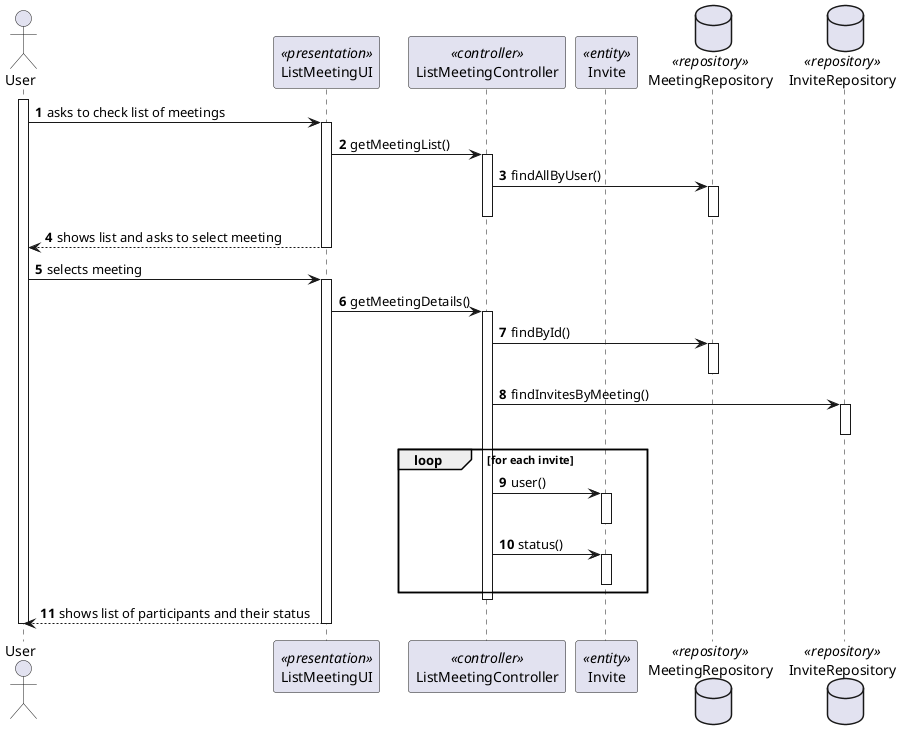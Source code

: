 @startuml US4004_SD
autonumber

actor "User" as U

participant "ListMeetingUI" as UI <<presentation>>
participant "ListMeetingController" as CTRL <<controller>>
participant "Invite" as INV <<entity>>

database MeetingRepository as MR <<repository>>
database InviteRepository as IR <<repository>>

activate U

U -> UI : asks to check list of meetings
activate UI

UI -> CTRL : getMeetingList()
activate CTRL

CTRL -> MR : findAllByUser()
activate MR
deactivate MR

deactivate CTRL

UI --> U : shows list and asks to select meeting
deactivate UI

U -> UI : selects meeting
activate UI

UI -> CTRL : getMeetingDetails()
activate CTRL

CTRL -> MR : findById()
activate MR
deactivate MR

CTRL -> IR : findInvitesByMeeting()
activate IR
deactivate IR

loop for each invite
    CTRL -> INV : user()
    activate INV
    deactivate INV

    CTRL -> INV : status()
    activate INV
    deactivate INV
end loop

deactivate CTRL

UI --> U : shows list of participants and their status
deactivate UI

deactivate U

@enduml
